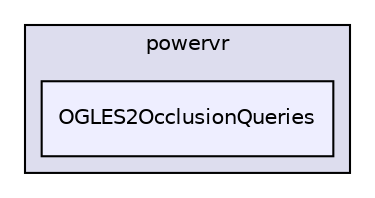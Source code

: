 digraph "PVR/SDK_3.4/Examples/Intermediate/OcclusionQueries/OGLES2/Build/Android/src/com/powervr/OGLES2OcclusionQueries" {
  compound=true
  node [ fontsize="10", fontname="Helvetica"];
  edge [ labelfontsize="10", labelfontname="Helvetica"];
  subgraph clusterdir_35facc64f069ad6c5f9d50160fc76c03 {
    graph [ bgcolor="#ddddee", pencolor="black", label="powervr" fontname="Helvetica", fontsize="10", URL="dir_35facc64f069ad6c5f9d50160fc76c03.html"]
  dir_f3ae1b560dcdf0067dc366746138aa17 [shape=box, label="OGLES2OcclusionQueries", style="filled", fillcolor="#eeeeff", pencolor="black", URL="dir_f3ae1b560dcdf0067dc366746138aa17.html"];
  }
}
